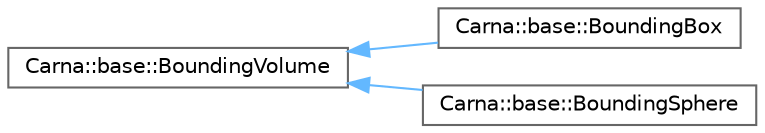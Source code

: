 digraph "Graphical Class Hierarchy"
{
 // LATEX_PDF_SIZE
  bgcolor="transparent";
  edge [fontname=Helvetica,fontsize=10,labelfontname=Helvetica,labelfontsize=10];
  node [fontname=Helvetica,fontsize=10,shape=box,height=0.2,width=0.4];
  rankdir="LR";
  Node0 [id="Node000000",label="Carna::base::BoundingVolume",height=0.2,width=0.4,color="grey40", fillcolor="white", style="filled",URL="$classCarna_1_1base_1_1BoundingVolume.html",tooltip="Represents a Geometry minimal boundary volume of simple geometric shape. The volume is centered withi..."];
  Node0 -> Node1 [id="edge7_Node000000_Node000001",dir="back",color="steelblue1",style="solid",tooltip=" "];
  Node1 [id="Node000001",label="Carna::base::BoundingBox",height=0.2,width=0.4,color="grey40", fillcolor="white", style="filled",URL="$classCarna_1_1base_1_1BoundingBox.html",tooltip="Defines a Geometry minimal boundary box."];
  Node0 -> Node2 [id="edge8_Node000000_Node000002",dir="back",color="steelblue1",style="solid",tooltip=" "];
  Node2 [id="Node000002",label="Carna::base::BoundingSphere",height=0.2,width=0.4,color="grey40", fillcolor="white", style="filled",URL="$classCarna_1_1base_1_1BoundingSphere.html",tooltip="Defines a Geometry minimal boundary sphere."];
}
